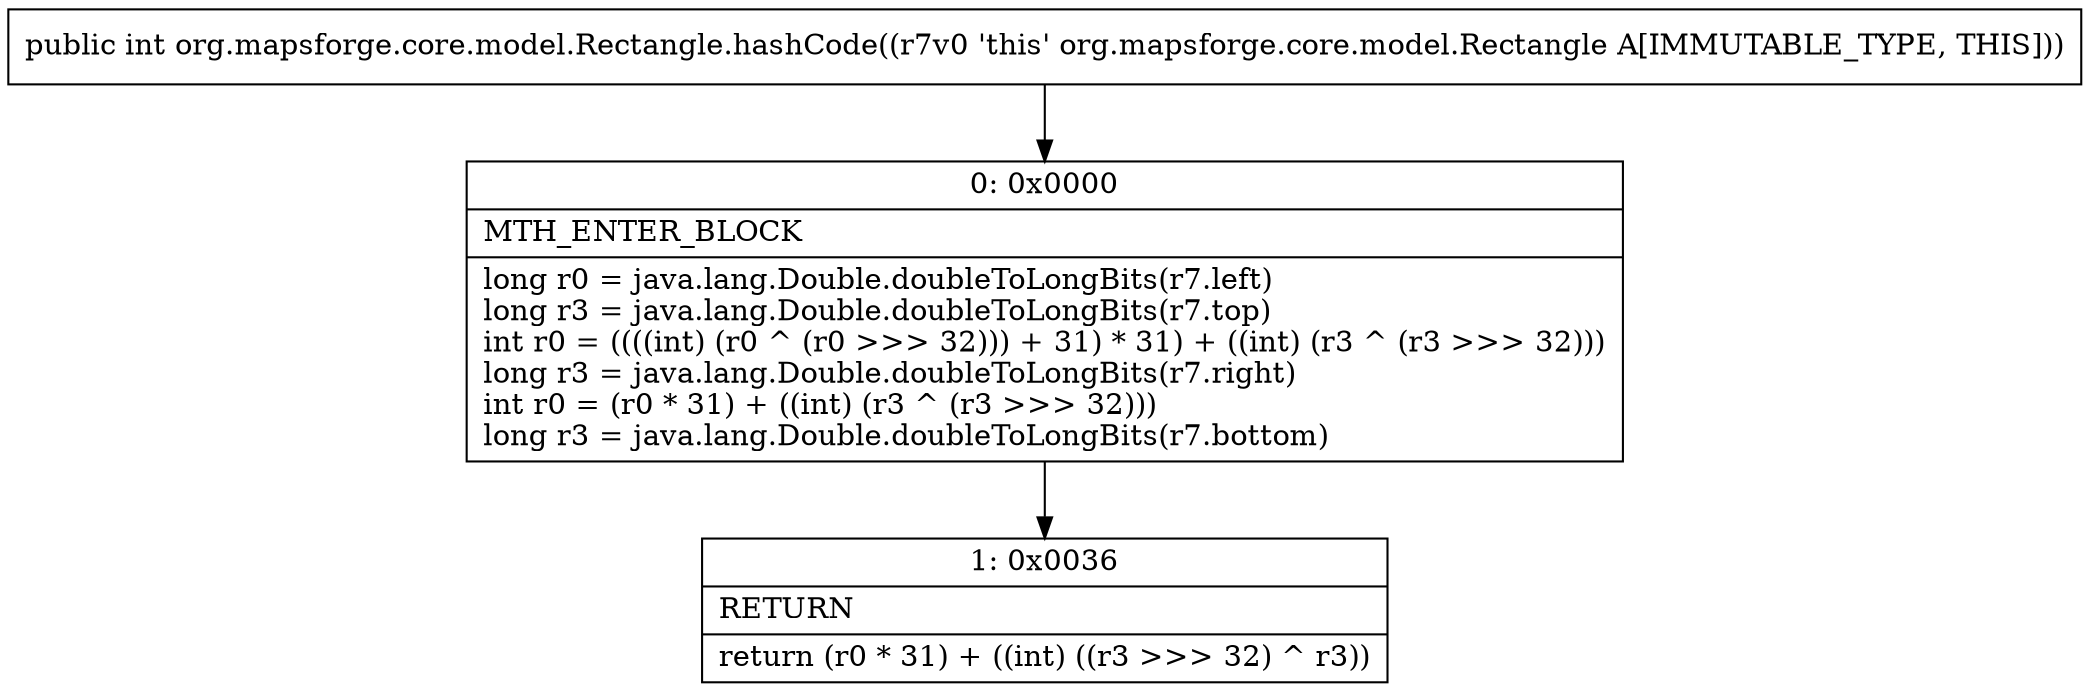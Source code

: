 digraph "CFG fororg.mapsforge.core.model.Rectangle.hashCode()I" {
Node_0 [shape=record,label="{0\:\ 0x0000|MTH_ENTER_BLOCK\l|long r0 = java.lang.Double.doubleToLongBits(r7.left)\llong r3 = java.lang.Double.doubleToLongBits(r7.top)\lint r0 = ((((int) (r0 ^ (r0 \>\>\> 32))) + 31) * 31) + ((int) (r3 ^ (r3 \>\>\> 32)))\llong r3 = java.lang.Double.doubleToLongBits(r7.right)\lint r0 = (r0 * 31) + ((int) (r3 ^ (r3 \>\>\> 32)))\llong r3 = java.lang.Double.doubleToLongBits(r7.bottom)\l}"];
Node_1 [shape=record,label="{1\:\ 0x0036|RETURN\l|return (r0 * 31) + ((int) ((r3 \>\>\> 32) ^ r3))\l}"];
MethodNode[shape=record,label="{public int org.mapsforge.core.model.Rectangle.hashCode((r7v0 'this' org.mapsforge.core.model.Rectangle A[IMMUTABLE_TYPE, THIS])) }"];
MethodNode -> Node_0;
Node_0 -> Node_1;
}

